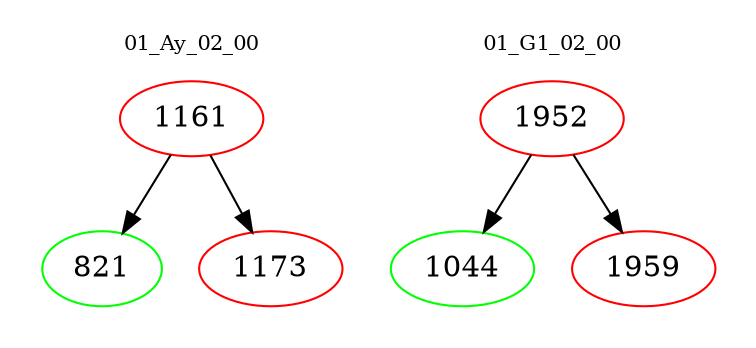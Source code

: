 digraph{
subgraph cluster_0 {
color = white
label = "01_Ay_02_00";
fontsize=10;
T0_1161 [label="1161", color="red"]
T0_1161 -> T0_821 [color="black"]
T0_821 [label="821", color="green"]
T0_1161 -> T0_1173 [color="black"]
T0_1173 [label="1173", color="red"]
}
subgraph cluster_1 {
color = white
label = "01_G1_02_00";
fontsize=10;
T1_1952 [label="1952", color="red"]
T1_1952 -> T1_1044 [color="black"]
T1_1044 [label="1044", color="green"]
T1_1952 -> T1_1959 [color="black"]
T1_1959 [label="1959", color="red"]
}
}
